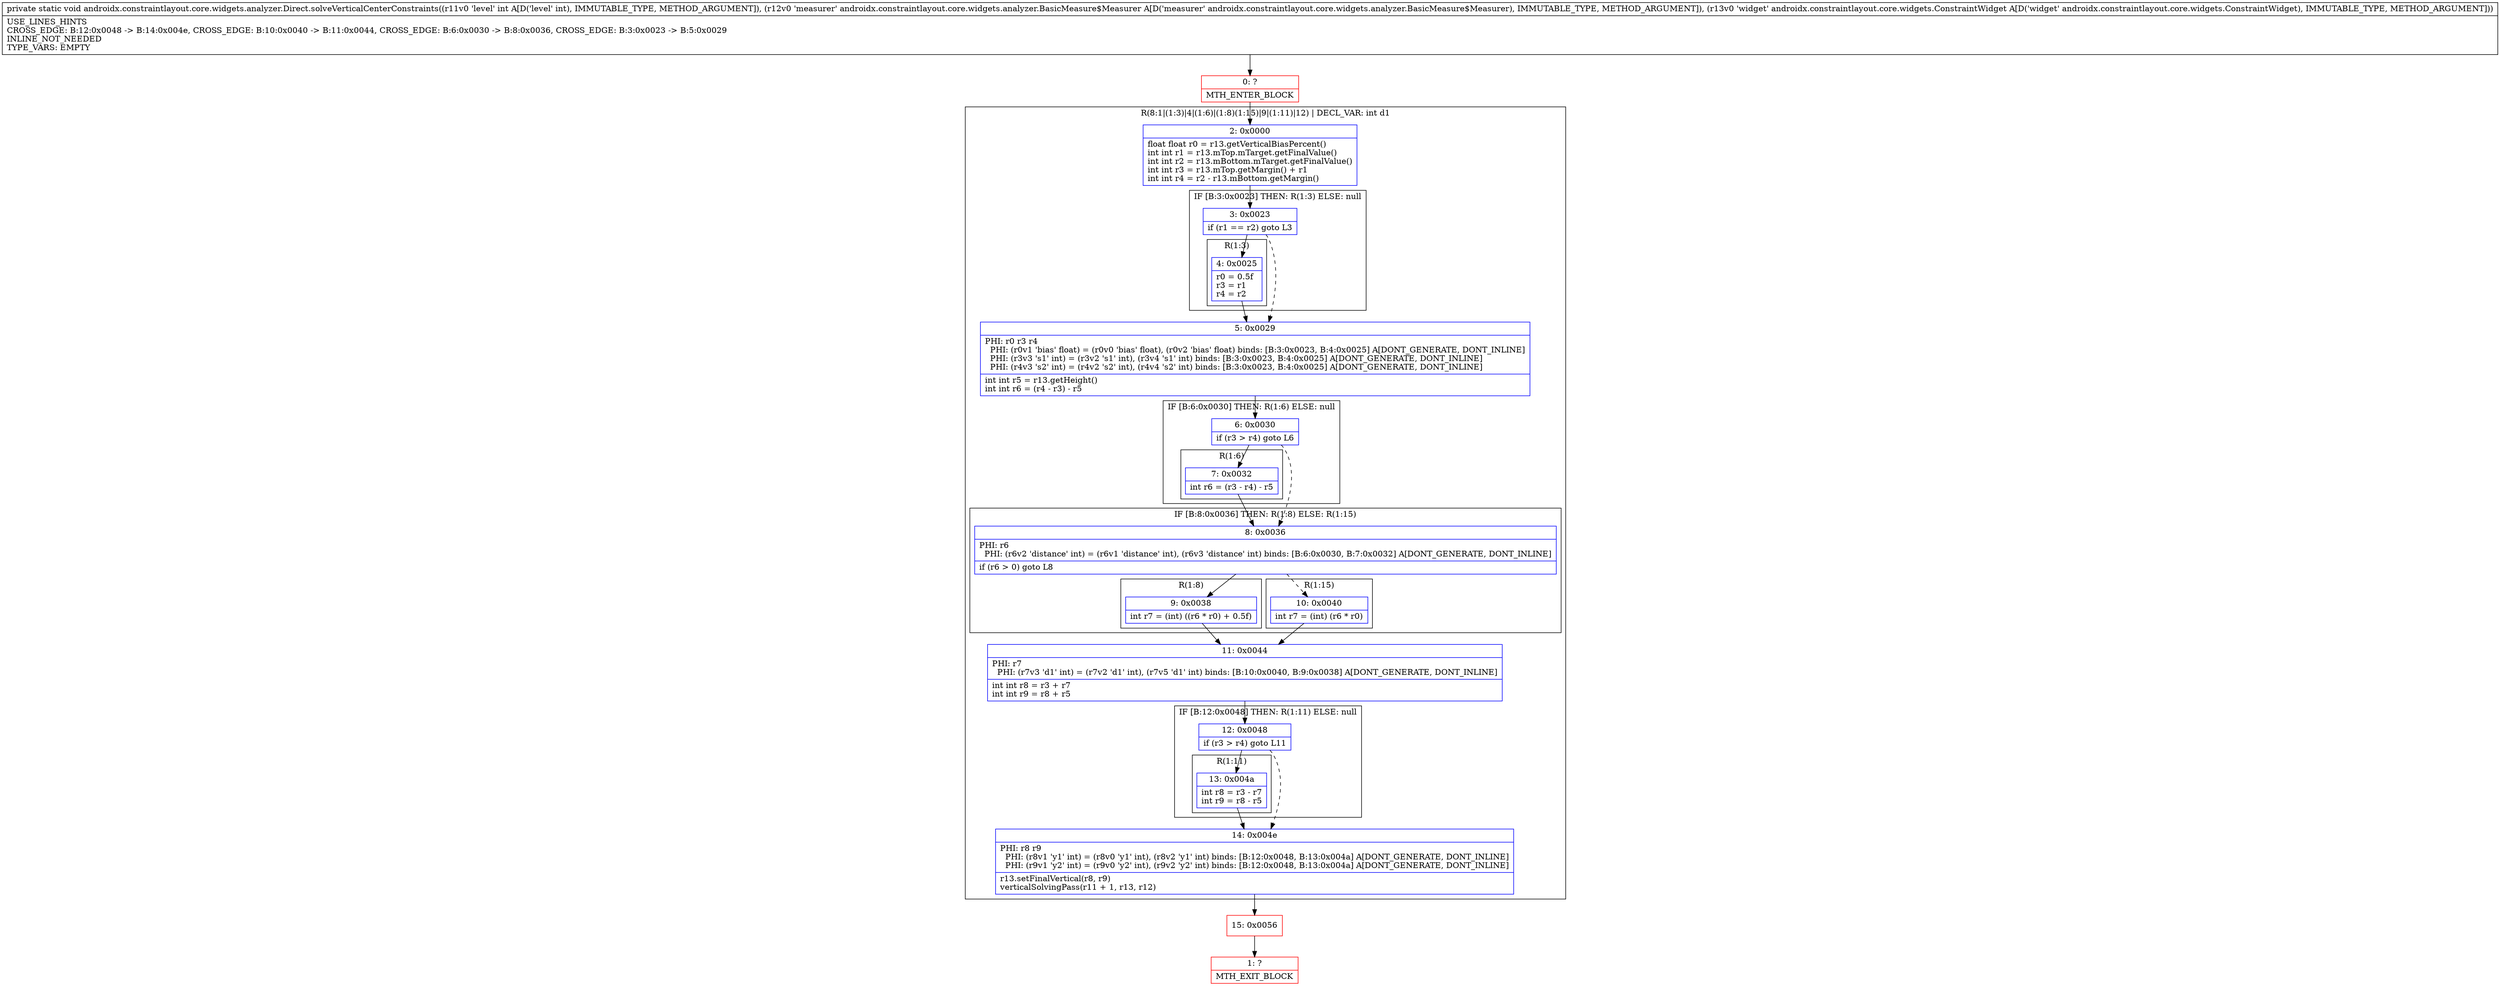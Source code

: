 digraph "CFG forandroidx.constraintlayout.core.widgets.analyzer.Direct.solveVerticalCenterConstraints(ILandroidx\/constraintlayout\/core\/widgets\/analyzer\/BasicMeasure$Measurer;Landroidx\/constraintlayout\/core\/widgets\/ConstraintWidget;)V" {
subgraph cluster_Region_1392472813 {
label = "R(8:1|(1:3)|4|(1:6)|(1:8)(1:15)|9|(1:11)|12) | DECL_VAR: int d1\l";
node [shape=record,color=blue];
Node_2 [shape=record,label="{2\:\ 0x0000|float float r0 = r13.getVerticalBiasPercent()\lint int r1 = r13.mTop.mTarget.getFinalValue()\lint int r2 = r13.mBottom.mTarget.getFinalValue()\lint int r3 = r13.mTop.getMargin() + r1\lint int r4 = r2 \- r13.mBottom.getMargin()\l}"];
subgraph cluster_IfRegion_841463761 {
label = "IF [B:3:0x0023] THEN: R(1:3) ELSE: null";
node [shape=record,color=blue];
Node_3 [shape=record,label="{3\:\ 0x0023|if (r1 == r2) goto L3\l}"];
subgraph cluster_Region_338132680 {
label = "R(1:3)";
node [shape=record,color=blue];
Node_4 [shape=record,label="{4\:\ 0x0025|r0 = 0.5f\lr3 = r1\lr4 = r2\l}"];
}
}
Node_5 [shape=record,label="{5\:\ 0x0029|PHI: r0 r3 r4 \l  PHI: (r0v1 'bias' float) = (r0v0 'bias' float), (r0v2 'bias' float) binds: [B:3:0x0023, B:4:0x0025] A[DONT_GENERATE, DONT_INLINE]\l  PHI: (r3v3 's1' int) = (r3v2 's1' int), (r3v4 's1' int) binds: [B:3:0x0023, B:4:0x0025] A[DONT_GENERATE, DONT_INLINE]\l  PHI: (r4v3 's2' int) = (r4v2 's2' int), (r4v4 's2' int) binds: [B:3:0x0023, B:4:0x0025] A[DONT_GENERATE, DONT_INLINE]\l|int int r5 = r13.getHeight()\lint int r6 = (r4 \- r3) \- r5\l}"];
subgraph cluster_IfRegion_492392035 {
label = "IF [B:6:0x0030] THEN: R(1:6) ELSE: null";
node [shape=record,color=blue];
Node_6 [shape=record,label="{6\:\ 0x0030|if (r3 \> r4) goto L6\l}"];
subgraph cluster_Region_831299434 {
label = "R(1:6)";
node [shape=record,color=blue];
Node_7 [shape=record,label="{7\:\ 0x0032|int r6 = (r3 \- r4) \- r5\l}"];
}
}
subgraph cluster_IfRegion_1151242286 {
label = "IF [B:8:0x0036] THEN: R(1:8) ELSE: R(1:15)";
node [shape=record,color=blue];
Node_8 [shape=record,label="{8\:\ 0x0036|PHI: r6 \l  PHI: (r6v2 'distance' int) = (r6v1 'distance' int), (r6v3 'distance' int) binds: [B:6:0x0030, B:7:0x0032] A[DONT_GENERATE, DONT_INLINE]\l|if (r6 \> 0) goto L8\l}"];
subgraph cluster_Region_132473737 {
label = "R(1:8)";
node [shape=record,color=blue];
Node_9 [shape=record,label="{9\:\ 0x0038|int r7 = (int) ((r6 * r0) + 0.5f)\l}"];
}
subgraph cluster_Region_468108890 {
label = "R(1:15)";
node [shape=record,color=blue];
Node_10 [shape=record,label="{10\:\ 0x0040|int r7 = (int) (r6 * r0)\l}"];
}
}
Node_11 [shape=record,label="{11\:\ 0x0044|PHI: r7 \l  PHI: (r7v3 'd1' int) = (r7v2 'd1' int), (r7v5 'd1' int) binds: [B:10:0x0040, B:9:0x0038] A[DONT_GENERATE, DONT_INLINE]\l|int int r8 = r3 + r7\lint int r9 = r8 + r5\l}"];
subgraph cluster_IfRegion_477453079 {
label = "IF [B:12:0x0048] THEN: R(1:11) ELSE: null";
node [shape=record,color=blue];
Node_12 [shape=record,label="{12\:\ 0x0048|if (r3 \> r4) goto L11\l}"];
subgraph cluster_Region_325320311 {
label = "R(1:11)";
node [shape=record,color=blue];
Node_13 [shape=record,label="{13\:\ 0x004a|int r8 = r3 \- r7\lint r9 = r8 \- r5\l}"];
}
}
Node_14 [shape=record,label="{14\:\ 0x004e|PHI: r8 r9 \l  PHI: (r8v1 'y1' int) = (r8v0 'y1' int), (r8v2 'y1' int) binds: [B:12:0x0048, B:13:0x004a] A[DONT_GENERATE, DONT_INLINE]\l  PHI: (r9v1 'y2' int) = (r9v0 'y2' int), (r9v2 'y2' int) binds: [B:12:0x0048, B:13:0x004a] A[DONT_GENERATE, DONT_INLINE]\l|r13.setFinalVertical(r8, r9)\lverticalSolvingPass(r11 + 1, r13, r12)\l}"];
}
Node_0 [shape=record,color=red,label="{0\:\ ?|MTH_ENTER_BLOCK\l}"];
Node_15 [shape=record,color=red,label="{15\:\ 0x0056}"];
Node_1 [shape=record,color=red,label="{1\:\ ?|MTH_EXIT_BLOCK\l}"];
MethodNode[shape=record,label="{private static void androidx.constraintlayout.core.widgets.analyzer.Direct.solveVerticalCenterConstraints((r11v0 'level' int A[D('level' int), IMMUTABLE_TYPE, METHOD_ARGUMENT]), (r12v0 'measurer' androidx.constraintlayout.core.widgets.analyzer.BasicMeasure$Measurer A[D('measurer' androidx.constraintlayout.core.widgets.analyzer.BasicMeasure$Measurer), IMMUTABLE_TYPE, METHOD_ARGUMENT]), (r13v0 'widget' androidx.constraintlayout.core.widgets.ConstraintWidget A[D('widget' androidx.constraintlayout.core.widgets.ConstraintWidget), IMMUTABLE_TYPE, METHOD_ARGUMENT]))  | USE_LINES_HINTS\lCROSS_EDGE: B:12:0x0048 \-\> B:14:0x004e, CROSS_EDGE: B:10:0x0040 \-\> B:11:0x0044, CROSS_EDGE: B:6:0x0030 \-\> B:8:0x0036, CROSS_EDGE: B:3:0x0023 \-\> B:5:0x0029\lINLINE_NOT_NEEDED\lTYPE_VARS: EMPTY\l}"];
MethodNode -> Node_0;Node_2 -> Node_3;
Node_3 -> Node_4;
Node_3 -> Node_5[style=dashed];
Node_4 -> Node_5;
Node_5 -> Node_6;
Node_6 -> Node_7;
Node_6 -> Node_8[style=dashed];
Node_7 -> Node_8;
Node_8 -> Node_9;
Node_8 -> Node_10[style=dashed];
Node_9 -> Node_11;
Node_10 -> Node_11;
Node_11 -> Node_12;
Node_12 -> Node_13;
Node_12 -> Node_14[style=dashed];
Node_13 -> Node_14;
Node_14 -> Node_15;
Node_0 -> Node_2;
Node_15 -> Node_1;
}

